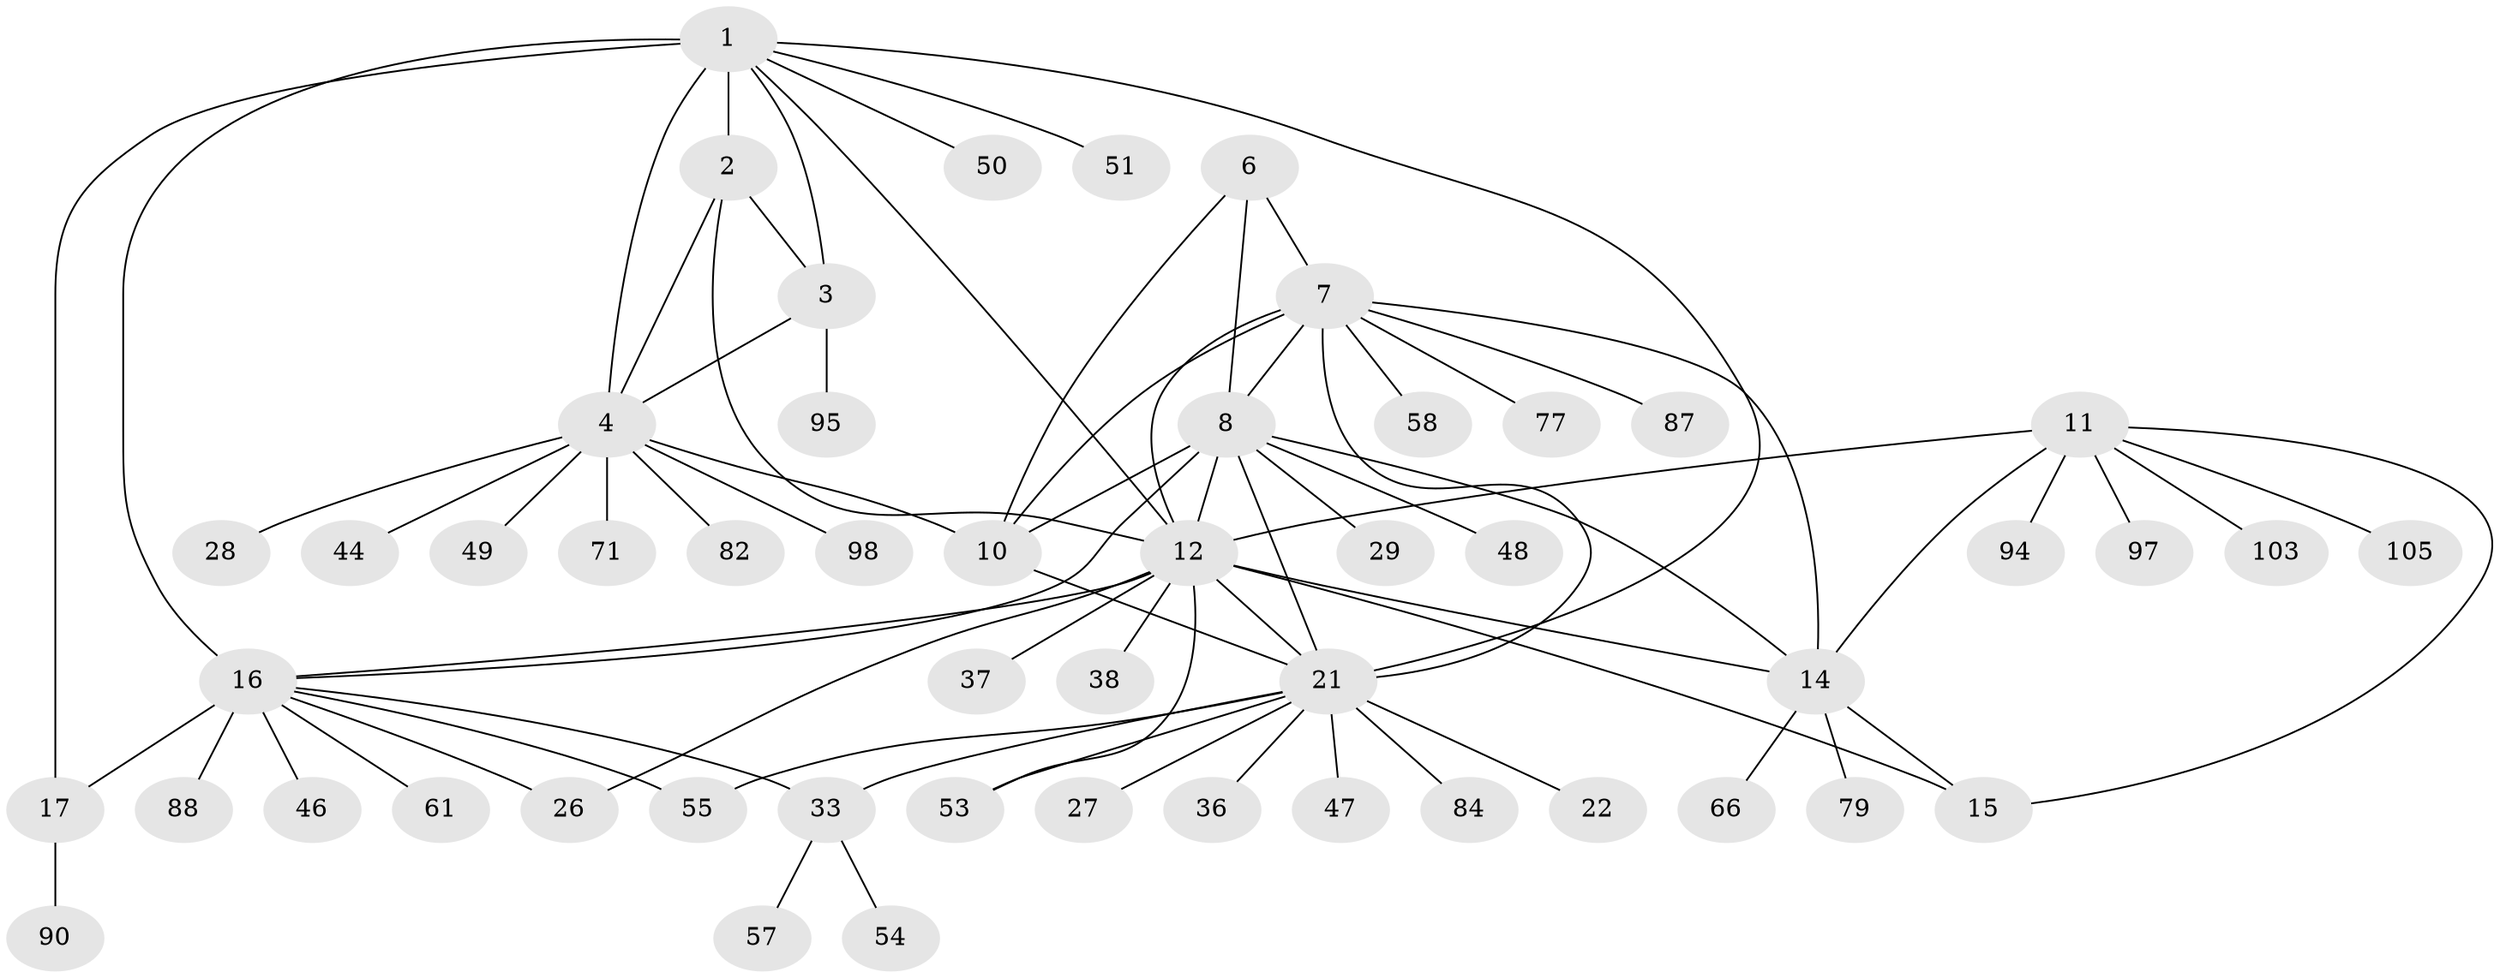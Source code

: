 // original degree distribution, {10: 0.02857142857142857, 5: 0.05714285714285714, 11: 0.01904761904761905, 4: 0.0380952380952381, 12: 0.01904761904761905, 8: 0.047619047619047616, 13: 0.009523809523809525, 6: 0.01904761904761905, 9: 0.01904761904761905, 2: 0.18095238095238095, 1: 0.5333333333333333, 3: 0.02857142857142857}
// Generated by graph-tools (version 1.1) at 2025/16/03/09/25 04:16:07]
// undirected, 52 vertices, 76 edges
graph export_dot {
graph [start="1"]
  node [color=gray90,style=filled];
  1 [super="+5+40+34+67"];
  2;
  3;
  4;
  6;
  7;
  8 [super="+9"];
  10 [super="+59+70"];
  11;
  12 [super="+13+68+86+69+81"];
  14;
  15 [super="+41+39"];
  16 [super="+18"];
  17 [super="+19"];
  21 [super="+24+23"];
  22;
  26;
  27;
  28;
  29 [super="+104"];
  33 [super="+60"];
  36;
  37;
  38;
  44;
  46;
  47;
  48;
  49 [super="+101"];
  50;
  51 [super="+73+85"];
  53;
  54;
  55;
  57;
  58;
  61;
  66;
  71;
  77;
  79;
  82;
  84;
  87;
  88;
  90;
  94;
  95;
  97;
  98;
  103;
  105;
  1 -- 2 [weight=2];
  1 -- 3 [weight=2];
  1 -- 4 [weight=2];
  1 -- 50;
  1 -- 51;
  1 -- 12;
  1 -- 16 [weight=2];
  1 -- 17 [weight=2];
  1 -- 21 [weight=2];
  2 -- 3;
  2 -- 4;
  2 -- 12;
  3 -- 4;
  3 -- 95;
  4 -- 10;
  4 -- 28;
  4 -- 44;
  4 -- 49;
  4 -- 71;
  4 -- 82;
  4 -- 98;
  6 -- 7;
  6 -- 8 [weight=2];
  6 -- 10;
  7 -- 8 [weight=2];
  7 -- 10;
  7 -- 14;
  7 -- 58;
  7 -- 77;
  7 -- 87;
  7 -- 12;
  7 -- 21 [weight=2];
  8 -- 10 [weight=2];
  8 -- 16;
  8 -- 12 [weight=2];
  8 -- 14;
  8 -- 48;
  8 -- 21;
  8 -- 29;
  10 -- 21;
  11 -- 12 [weight=2];
  11 -- 14;
  11 -- 15;
  11 -- 94;
  11 -- 97;
  11 -- 103;
  11 -- 105;
  12 -- 14 [weight=2];
  12 -- 15 [weight=2];
  12 -- 37;
  12 -- 38;
  12 -- 53;
  12 -- 26;
  12 -- 21 [weight=3];
  12 -- 16;
  14 -- 15;
  14 -- 66;
  14 -- 79;
  16 -- 17 [weight=4];
  16 -- 26;
  16 -- 61;
  16 -- 88;
  16 -- 33;
  16 -- 55;
  16 -- 46;
  17 -- 90;
  21 -- 22 [weight=4];
  21 -- 47;
  21 -- 84;
  21 -- 53;
  21 -- 55;
  21 -- 36;
  21 -- 27;
  21 -- 33;
  33 -- 54;
  33 -- 57;
}
